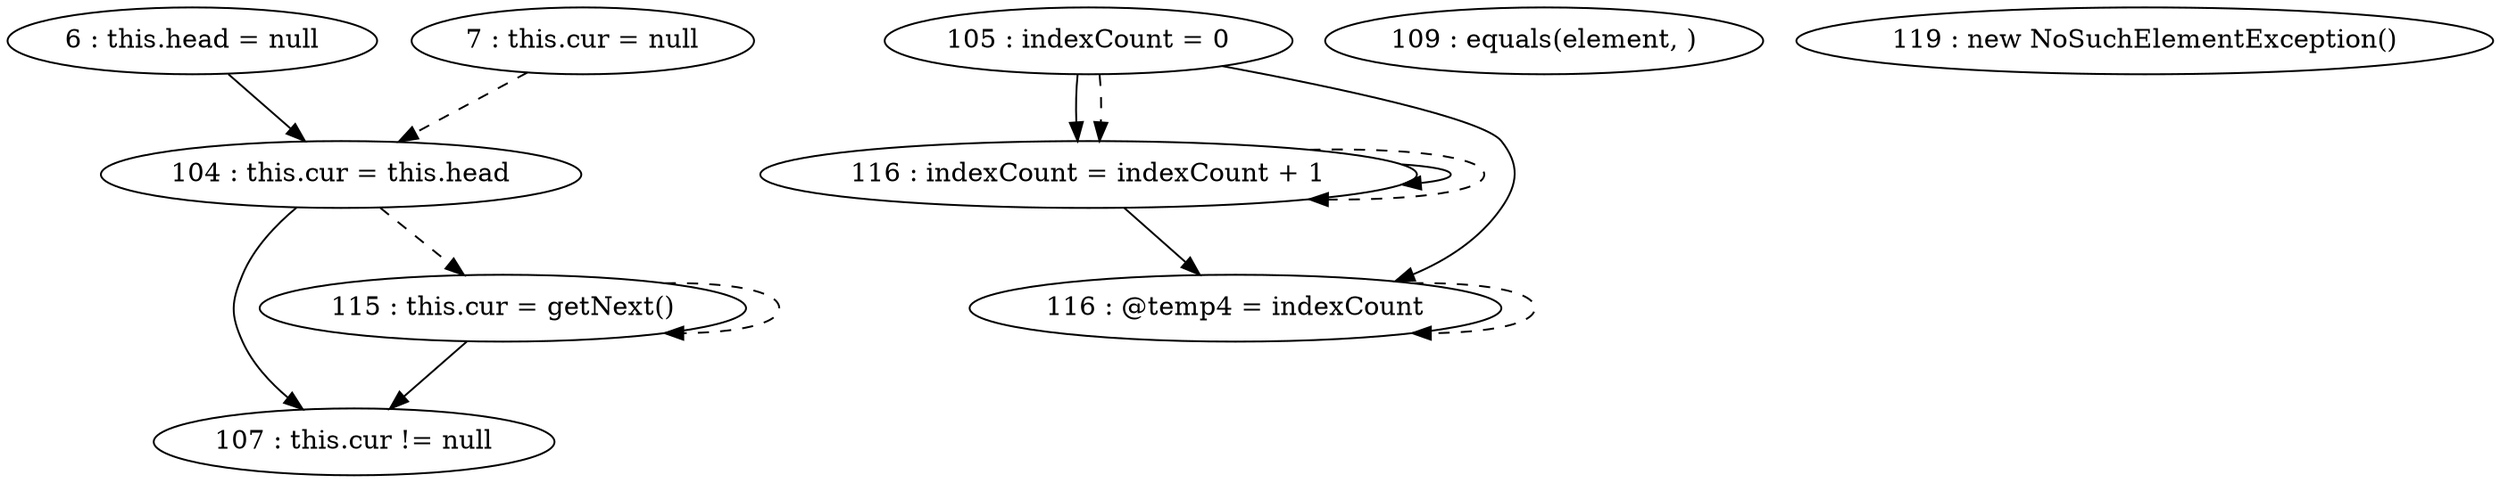 digraph G {
"6 : this.head = null"
"6 : this.head = null" -> "104 : this.cur = this.head"
"7 : this.cur = null"
"7 : this.cur = null" -> "104 : this.cur = this.head" [style=dashed]
"104 : this.cur = this.head"
"104 : this.cur = this.head" -> "107 : this.cur != null"
"104 : this.cur = this.head" -> "115 : this.cur = getNext()" [style=dashed]
"105 : indexCount = 0"
"105 : indexCount = 0" -> "116 : indexCount = indexCount + 1"
"105 : indexCount = 0" -> "116 : @temp4 = indexCount"
"105 : indexCount = 0" -> "116 : indexCount = indexCount + 1" [style=dashed]
"107 : this.cur != null"
"109 : equals(element, )"
"119 : new NoSuchElementException()"
"115 : this.cur = getNext()"
"115 : this.cur = getNext()" -> "107 : this.cur != null"
"115 : this.cur = getNext()" -> "115 : this.cur = getNext()" [style=dashed]
"116 : @temp4 = indexCount"
"116 : @temp4 = indexCount" -> "116 : @temp4 = indexCount" [style=dashed]
"116 : indexCount = indexCount + 1"
"116 : indexCount = indexCount + 1" -> "116 : indexCount = indexCount + 1"
"116 : indexCount = indexCount + 1" -> "116 : @temp4 = indexCount"
"116 : indexCount = indexCount + 1" -> "116 : indexCount = indexCount + 1" [style=dashed]
"107 : this.cur != null"
}